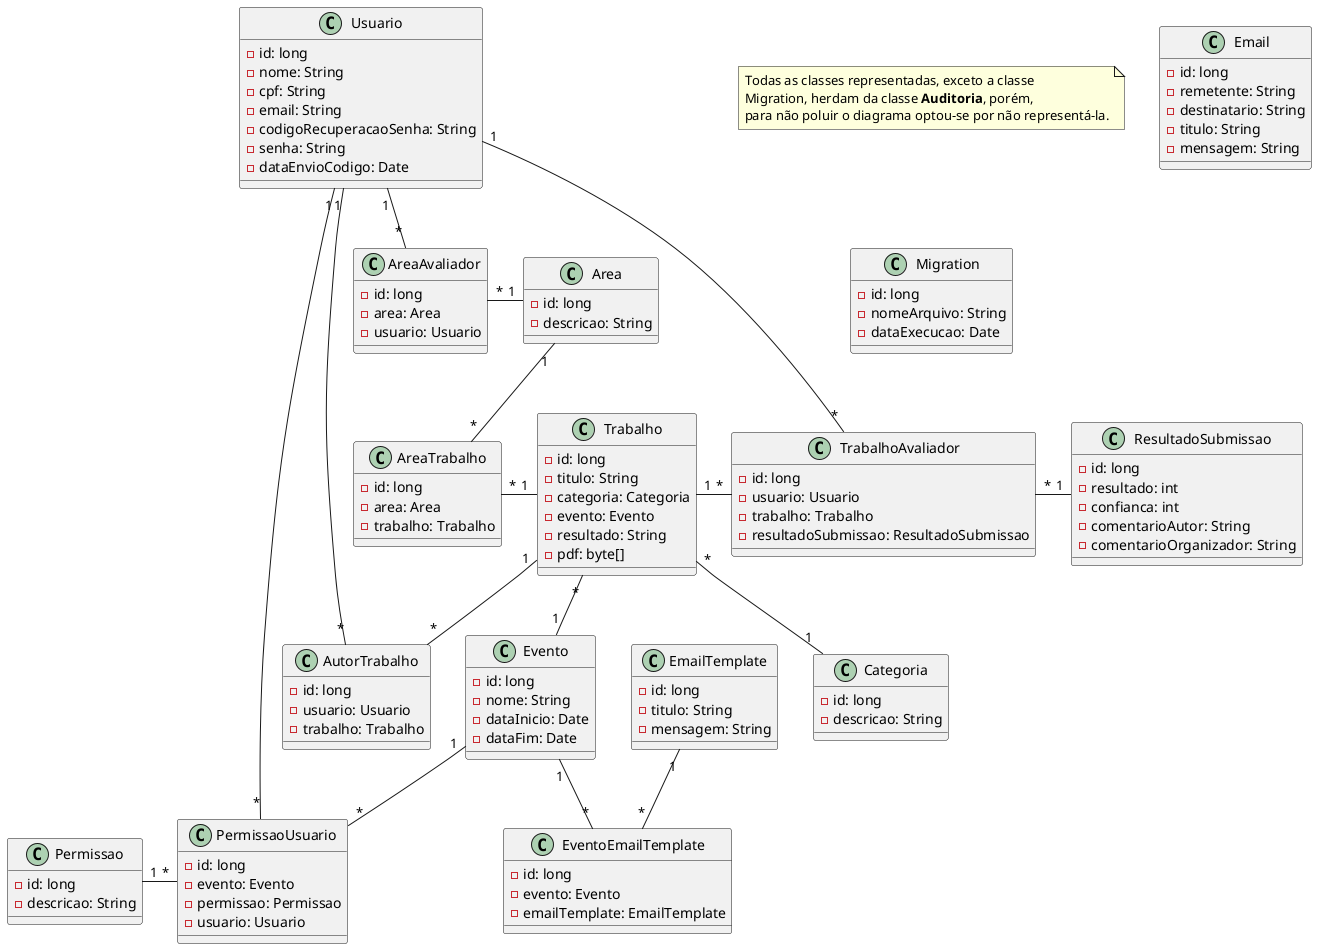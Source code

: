 @startuml

note as N1
  Todas as classes representadas, exceto a classe
  Migration, herdam da classe <b>Auditoria</b>, porém,
  para não poluir o diagrama optou-se por não representá-la.
end note

class Area {
- id: long
- descricao: String
}

class AreaAvaliador {
- id: long
- area: Area
- usuario: Usuario
}

class AreaTrabalho {
- id: long
- area: Area
- trabalho: Trabalho
}

class AutorTrabalho {
- id: long
- usuario: Usuario
- trabalho: Trabalho
}

class Categoria {
- id: long
- descricao: String
}

class Email {
- id: long
- remetente: String
- destinatario: String
- titulo: String
- mensagem: String
}

class EmailTemplate {
- id: long
- titulo: String
- mensagem: String
}

class Evento {
- id: long
- nome: String
- dataInicio: Date
- dataFim: Date
}

class EventoEmailTemplate {
- id: long
- evento: Evento
- emailTemplate: EmailTemplate
}

class Migration {
- id: long
- nomeArquivo: String
- dataExecucao: Date
}

class Permissao {
- id: long
- descricao: String
}

class PermissaoUsuario {
- id: long
- evento: Evento
- permissao: Permissao
- usuario: Usuario
}

class ResultadoSubmissao {
- id: long
- resultado: int
- confianca: int
- comentarioAutor: String
- comentarioOrganizador: String
}

class Trabalho {
- id: long
- titulo: String
- categoria: Categoria
- evento: Evento
- resultado: String
- pdf: byte[]
}

class TrabalhoAvaliador {
- id: long
- usuario: Usuario
- trabalho: Trabalho
- resultadoSubmissao: ResultadoSubmissao
}

class Usuario {
- id: long
- nome: String
- cpf: String
- email: String
- codigoRecuperacaoSenha: String
- senha: String
- dataEnvioCodigo: Date
}

Area "1" -left- "*" AreaAvaliador
Area "1" -- "*" AreaTrabalho
Usuario "1" -down- "*" AreaAvaliador
Usuario "1" -left- "*" AutorTrabalho
Usuario "1" -down- "*" TrabalhoAvaliador
Usuario "1" -up- "*" PermissaoUsuario
Trabalho "1" -down- "*" AutorTrabalho
Trabalho "1" -left- "*" AreaTrabalho
Trabalho "*" -- "1" Categoria
Trabalho "*" -- "1" Evento
Trabalho "1" -right- "*" TrabalhoAvaliador
Permissao "1" -right- "*" PermissaoUsuario
Evento "1" -- "*" PermissaoUsuario
Evento "1" -- "*" EventoEmailTemplate
EmailTemplate "1" -- "*" EventoEmailTemplate
ResultadoSubmissao "1" -left- "*" TrabalhoAvaliador

@enduml
